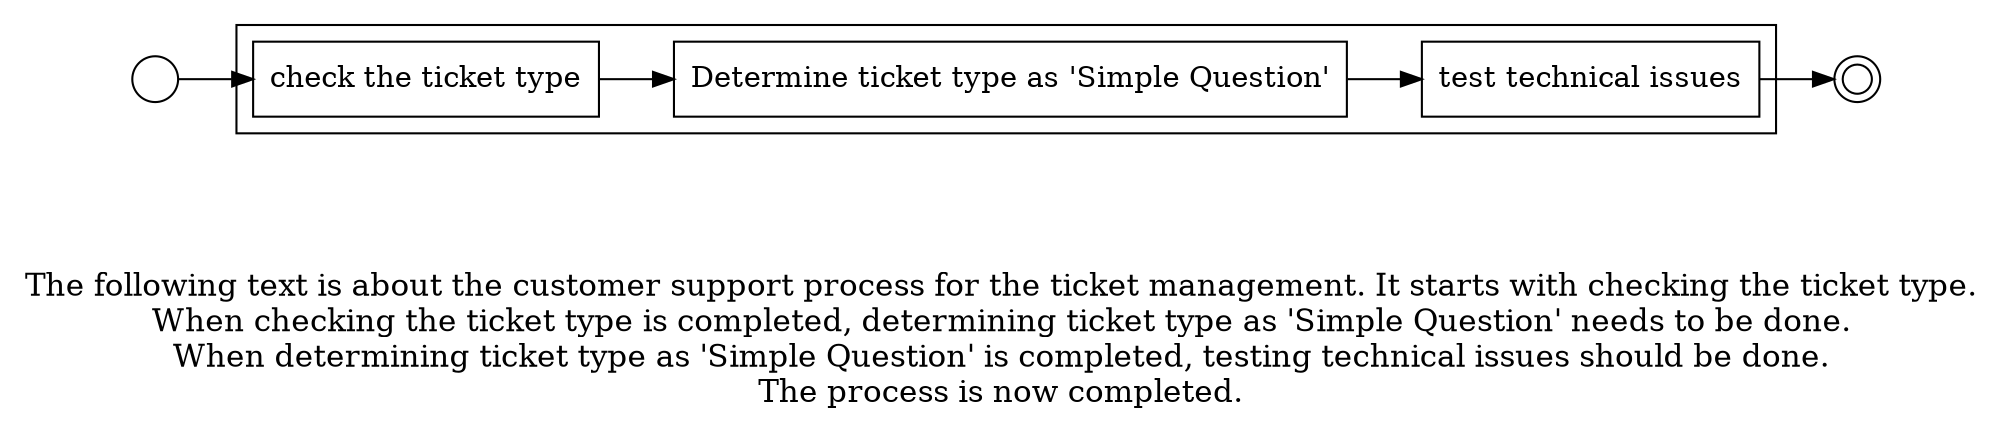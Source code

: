 digraph customer_support_process_for_the_ticket_management_179 {
	graph [rankdir=LR]
	START_NODE [label="" shape=circle width=0.3]
	subgraph CLUSTER_0 {
		"check the ticket type" [shape=box]
		"Determine ticket type as 'Simple Question'" [shape=box]
		"check the ticket type" -> "Determine ticket type as 'Simple Question'"
		"test technical issues" [shape=box]
		"Determine ticket type as 'Simple Question'" -> "test technical issues"
	}
	START_NODE -> "check the ticket type"
	END_NODE [label="" shape=doublecircle width=0.2]
	"test technical issues" -> END_NODE
	fontsize=15 label="\n\n
The following text is about the customer support process for the ticket management. It starts with checking the ticket type. 
When checking the ticket type is completed, determining ticket type as 'Simple Question' needs to be done. 
When determining ticket type as 'Simple Question' is completed, testing technical issues should be done. 
The process is now completed. 
"
}
